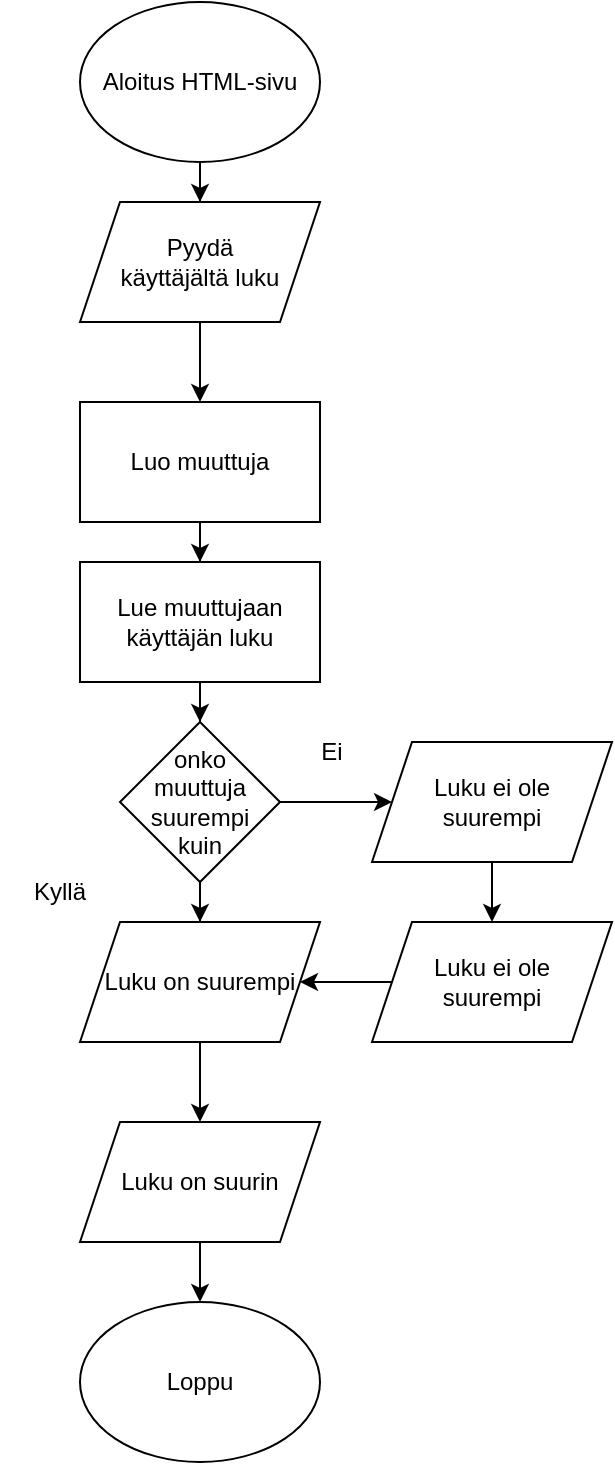 <mxfile version="21.8.2" type="github">
  <diagram name="Sivu-1" id="TmIAtOk3crAeCe-g3cgf">
    <mxGraphModel dx="1434" dy="774" grid="1" gridSize="10" guides="1" tooltips="1" connect="1" arrows="1" fold="1" page="1" pageScale="1" pageWidth="827" pageHeight="1169" math="0" shadow="0">
      <root>
        <mxCell id="0" />
        <mxCell id="1" parent="0" />
        <mxCell id="ah7CXlkJqXyO-MuXlfqT-5" value="" style="edgeStyle=orthogonalEdgeStyle;rounded=0;orthogonalLoop=1;jettySize=auto;html=1;" edge="1" parent="1" source="ah7CXlkJqXyO-MuXlfqT-1" target="ah7CXlkJqXyO-MuXlfqT-2">
          <mxGeometry relative="1" as="geometry" />
        </mxCell>
        <mxCell id="ah7CXlkJqXyO-MuXlfqT-1" value="Aloitus HTML-sivu" style="ellipse;whiteSpace=wrap;html=1;" vertex="1" parent="1">
          <mxGeometry x="354" y="10" width="120" height="80" as="geometry" />
        </mxCell>
        <mxCell id="ah7CXlkJqXyO-MuXlfqT-6" value="" style="edgeStyle=orthogonalEdgeStyle;rounded=0;orthogonalLoop=1;jettySize=auto;html=1;" edge="1" parent="1" source="ah7CXlkJqXyO-MuXlfqT-2" target="ah7CXlkJqXyO-MuXlfqT-3">
          <mxGeometry relative="1" as="geometry" />
        </mxCell>
        <mxCell id="ah7CXlkJqXyO-MuXlfqT-2" value="Pyydä&#xa;käyttäjältä luku" style="shape=parallelogram;perimeter=parallelogramPerimeter;whiteSpace=wrap;html=1;fixedSize=1;" vertex="1" parent="1">
          <mxGeometry x="354" y="110" width="120" height="60" as="geometry" />
        </mxCell>
        <mxCell id="ah7CXlkJqXyO-MuXlfqT-7" value="" style="edgeStyle=orthogonalEdgeStyle;rounded=0;orthogonalLoop=1;jettySize=auto;html=1;" edge="1" parent="1" source="ah7CXlkJqXyO-MuXlfqT-3" target="ah7CXlkJqXyO-MuXlfqT-4">
          <mxGeometry relative="1" as="geometry" />
        </mxCell>
        <mxCell id="ah7CXlkJqXyO-MuXlfqT-3" value="Luo muuttuja" style="rounded=0;whiteSpace=wrap;html=1;" vertex="1" parent="1">
          <mxGeometry x="354" y="210" width="120" height="60" as="geometry" />
        </mxCell>
        <mxCell id="ah7CXlkJqXyO-MuXlfqT-9" value="" style="edgeStyle=orthogonalEdgeStyle;rounded=0;orthogonalLoop=1;jettySize=auto;html=1;" edge="1" parent="1" source="ah7CXlkJqXyO-MuXlfqT-4" target="ah7CXlkJqXyO-MuXlfqT-8">
          <mxGeometry relative="1" as="geometry" />
        </mxCell>
        <mxCell id="ah7CXlkJqXyO-MuXlfqT-4" value="Lue muuttujaan&#xa;käyttäjän luku" style="rounded=0;whiteSpace=wrap;html=1;" vertex="1" parent="1">
          <mxGeometry x="354" y="290" width="120" height="60" as="geometry" />
        </mxCell>
        <mxCell id="ah7CXlkJqXyO-MuXlfqT-12" value="" style="edgeStyle=orthogonalEdgeStyle;rounded=0;orthogonalLoop=1;jettySize=auto;html=1;" edge="1" parent="1" source="ah7CXlkJqXyO-MuXlfqT-8">
          <mxGeometry relative="1" as="geometry">
            <mxPoint x="510" y="410" as="targetPoint" />
          </mxGeometry>
        </mxCell>
        <mxCell id="ah7CXlkJqXyO-MuXlfqT-15" value="" style="edgeStyle=orthogonalEdgeStyle;rounded=0;orthogonalLoop=1;jettySize=auto;html=1;" edge="1" parent="1" source="ah7CXlkJqXyO-MuXlfqT-8" target="ah7CXlkJqXyO-MuXlfqT-14">
          <mxGeometry relative="1" as="geometry" />
        </mxCell>
        <mxCell id="ah7CXlkJqXyO-MuXlfqT-8" value="onko&lt;br&gt;&lt;div&gt;muuttuja&lt;/div&gt;&lt;div&gt;suurempi&lt;/div&gt;&lt;div&gt;kuin&lt;br&gt;&lt;/div&gt;" style="rhombus;whiteSpace=wrap;html=1;" vertex="1" parent="1">
          <mxGeometry x="374" y="370" width="80" height="80" as="geometry" />
        </mxCell>
        <mxCell id="ah7CXlkJqXyO-MuXlfqT-10" value="Loppu" style="ellipse;whiteSpace=wrap;html=1;" vertex="1" parent="1">
          <mxGeometry x="354" y="660" width="120" height="80" as="geometry" />
        </mxCell>
        <mxCell id="ah7CXlkJqXyO-MuXlfqT-22" value="" style="edgeStyle=orthogonalEdgeStyle;rounded=0;orthogonalLoop=1;jettySize=auto;html=1;" edge="1" parent="1" source="ah7CXlkJqXyO-MuXlfqT-13" target="ah7CXlkJqXyO-MuXlfqT-10">
          <mxGeometry relative="1" as="geometry" />
        </mxCell>
        <mxCell id="ah7CXlkJqXyO-MuXlfqT-13" value="Luku on suurin" style="shape=parallelogram;perimeter=parallelogramPerimeter;whiteSpace=wrap;html=1;fixedSize=1;" vertex="1" parent="1">
          <mxGeometry x="354" y="570" width="120" height="60" as="geometry" />
        </mxCell>
        <mxCell id="ah7CXlkJqXyO-MuXlfqT-21" value="" style="edgeStyle=orthogonalEdgeStyle;rounded=0;orthogonalLoop=1;jettySize=auto;html=1;" edge="1" parent="1" source="ah7CXlkJqXyO-MuXlfqT-14" target="ah7CXlkJqXyO-MuXlfqT-13">
          <mxGeometry relative="1" as="geometry" />
        </mxCell>
        <mxCell id="ah7CXlkJqXyO-MuXlfqT-14" value="Luku on suurempi" style="shape=parallelogram;perimeter=parallelogramPerimeter;whiteSpace=wrap;html=1;fixedSize=1;" vertex="1" parent="1">
          <mxGeometry x="354" y="470" width="120" height="60" as="geometry" />
        </mxCell>
        <mxCell id="ah7CXlkJqXyO-MuXlfqT-16" value="Ei" style="text;html=1;strokeColor=none;fillColor=none;align=center;verticalAlign=middle;whiteSpace=wrap;rounded=0;" vertex="1" parent="1">
          <mxGeometry x="450" y="370" width="60" height="30" as="geometry" />
        </mxCell>
        <mxCell id="ah7CXlkJqXyO-MuXlfqT-17" value="Kyllä" style="text;html=1;strokeColor=none;fillColor=none;align=center;verticalAlign=middle;whiteSpace=wrap;rounded=0;" vertex="1" parent="1">
          <mxGeometry x="314" y="440" width="60" height="30" as="geometry" />
        </mxCell>
        <mxCell id="ah7CXlkJqXyO-MuXlfqT-20" value="" style="edgeStyle=orthogonalEdgeStyle;rounded=0;orthogonalLoop=1;jettySize=auto;html=1;" edge="1" parent="1" source="ah7CXlkJqXyO-MuXlfqT-18" target="ah7CXlkJqXyO-MuXlfqT-19">
          <mxGeometry relative="1" as="geometry" />
        </mxCell>
        <mxCell id="ah7CXlkJqXyO-MuXlfqT-18" value="&lt;div&gt;Luku ei ole&lt;/div&gt;&lt;div&gt;suurempi&lt;br&gt;&lt;/div&gt;" style="shape=parallelogram;perimeter=parallelogramPerimeter;whiteSpace=wrap;html=1;fixedSize=1;" vertex="1" parent="1">
          <mxGeometry x="500" y="380" width="120" height="60" as="geometry" />
        </mxCell>
        <mxCell id="ah7CXlkJqXyO-MuXlfqT-23" value="" style="edgeStyle=orthogonalEdgeStyle;rounded=0;orthogonalLoop=1;jettySize=auto;html=1;" edge="1" parent="1" source="ah7CXlkJqXyO-MuXlfqT-19" target="ah7CXlkJqXyO-MuXlfqT-14">
          <mxGeometry relative="1" as="geometry" />
        </mxCell>
        <mxCell id="ah7CXlkJqXyO-MuXlfqT-19" value="&lt;div&gt;Luku ei ole&lt;/div&gt;&lt;div&gt;suurempi&lt;br&gt;&lt;/div&gt;" style="shape=parallelogram;perimeter=parallelogramPerimeter;whiteSpace=wrap;html=1;fixedSize=1;" vertex="1" parent="1">
          <mxGeometry x="500" y="470" width="120" height="60" as="geometry" />
        </mxCell>
      </root>
    </mxGraphModel>
  </diagram>
</mxfile>
